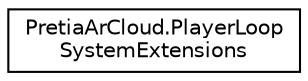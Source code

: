 digraph "Graphical Class Hierarchy"
{
 // LATEX_PDF_SIZE
  edge [fontname="Helvetica",fontsize="10",labelfontname="Helvetica",labelfontsize="10"];
  node [fontname="Helvetica",fontsize="10",shape=record];
  rankdir="LR";
  Node0 [label="PretiaArCloud.PlayerLoop\lSystemExtensions",height=0.2,width=0.4,color="black", fillcolor="white", style="filled",URL="$classPretiaArCloud_1_1PlayerLoopSystemExtensions.html",tooltip=" "];
}
